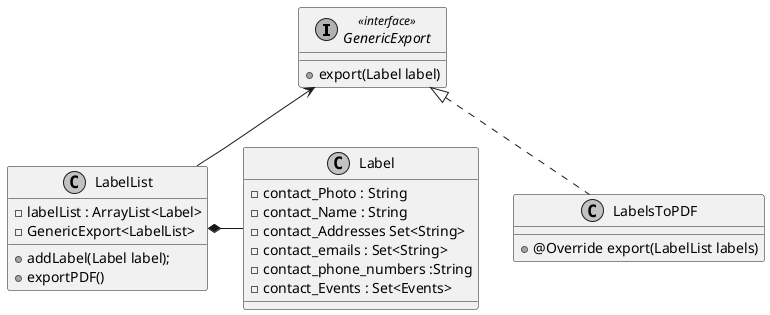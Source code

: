 @startuml
skinparam monochrome true
skinparam packageStyle rect
skinparam defaultFontName FG Virgil
skinparam shadowing false


interface GenericExport <<interface>>{
    +export(Label label)
}

class Label{
    - contact_Photo : String
    - contact_Name : String
    - contact_Addresses Set<String>
    - contact_emails : Set<String>
    - contact_phone_numbers :String
    - contact_Events : Set<Events>
}


class LabelList{
    - labelList : ArrayList<Label>
    - GenericExport<LabelList>
    + addLabel(Label label);
    + exportPDF()
}

class LabelsToPDF{
    +@Override export(LabelList labels)
}

GenericExport <|.. LabelsToPDF
GenericExport <-- LabelList
LabelList *- Label


@enduml